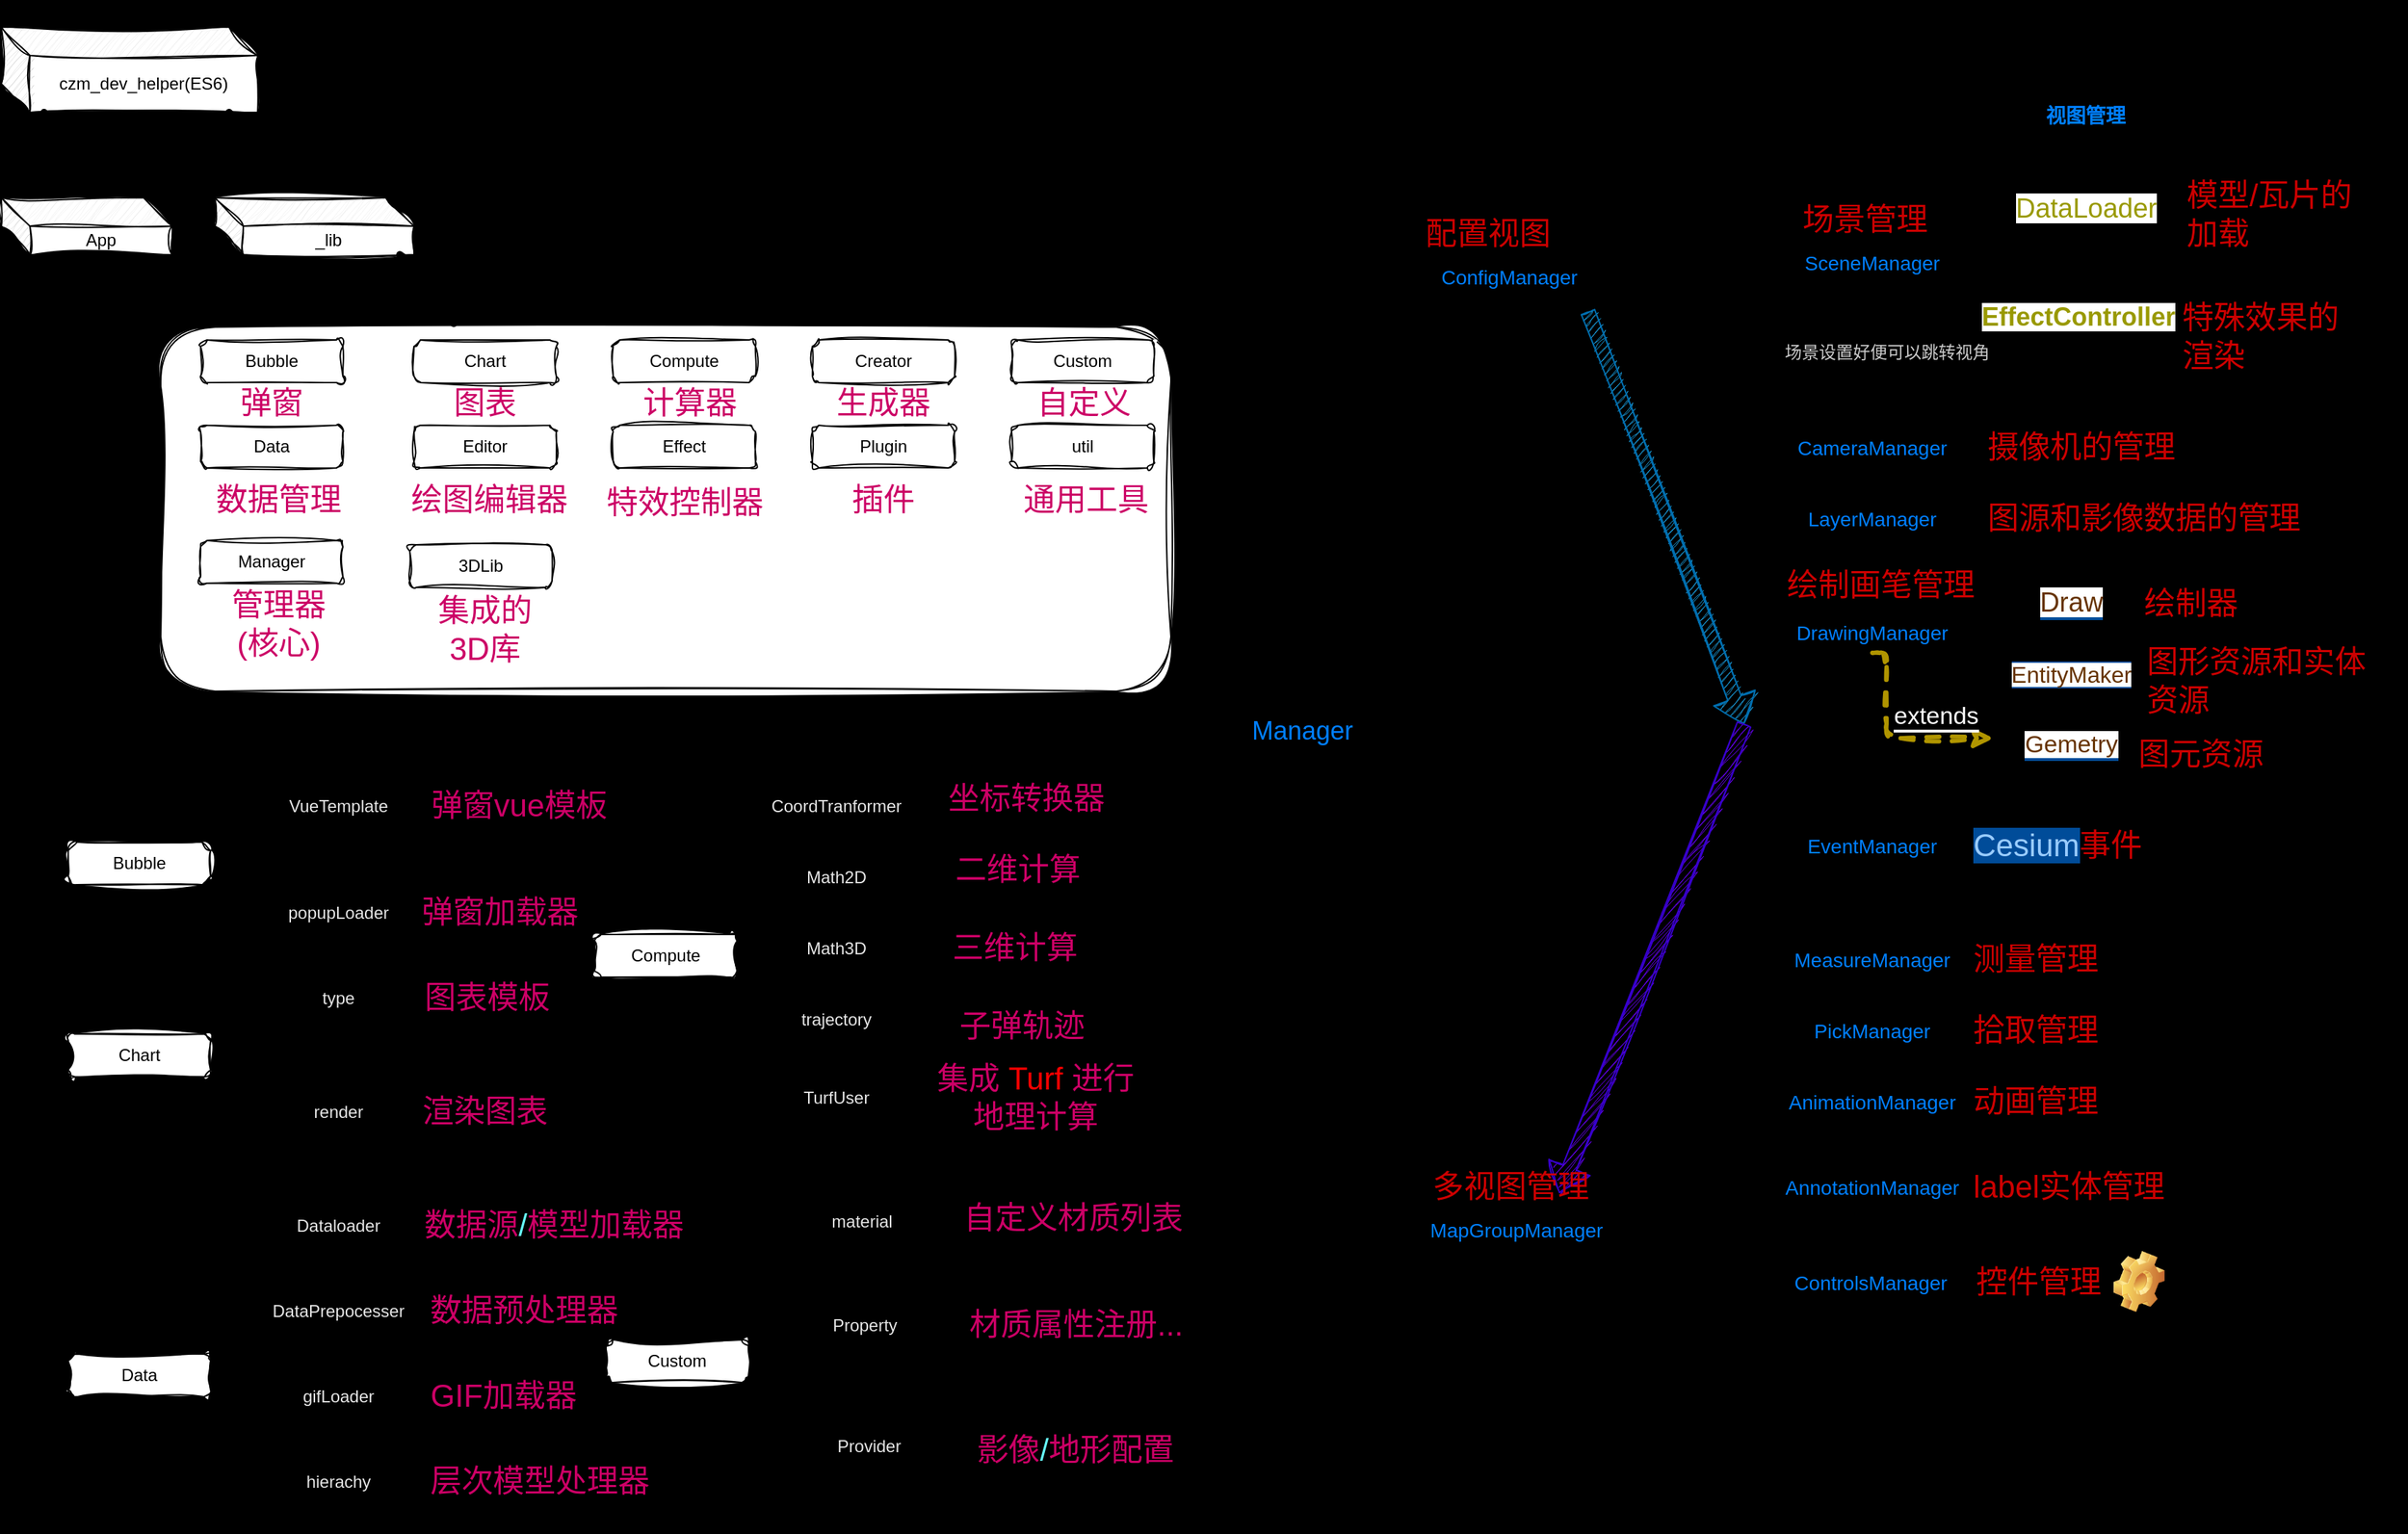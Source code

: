 <mxfile>
    <diagram id="UhEsE-5qs92lNBbUJdIN" name="Page-1">
        <mxGraphModel dx="1792" dy="1496" grid="0" gridSize="10" guides="1" tooltips="1" connect="1" arrows="1" fold="1" page="1" pageScale="1" pageWidth="850" pageHeight="1100" background="#000000" math="0" shadow="0">
            <root>
                <mxCell id="0"/>
                <mxCell id="1" parent="0"/>
                <mxCell id="23" value="" style="rounded=1;whiteSpace=wrap;html=1;sketch=1;curveFitting=1;jiggle=2;" parent="1" vertex="1">
                    <mxGeometry x="122" y="231" width="710" height="256" as="geometry"/>
                </mxCell>
                <mxCell id="2" value="czm_dev_helper(ES6)" style="shape=cube;whiteSpace=wrap;html=1;boundedLbl=1;backgroundOutline=1;darkOpacity=0.05;darkOpacity2=0.1;rounded=1;sketch=1;curveFitting=1;jiggle=2;" parent="1" vertex="1">
                    <mxGeometry x="10" y="20" width="180" height="60" as="geometry"/>
                </mxCell>
                <mxCell id="5" value="" style="endArrow=classic;html=1;strokeWidth=5;rounded=1;sketch=1;curveFitting=1;jiggle=2;" parent="1" edge="1">
                    <mxGeometry width="50" height="50" relative="1" as="geometry">
                        <mxPoint x="40" y="80" as="sourcePoint"/>
                        <mxPoint x="40" y="140" as="targetPoint"/>
                    </mxGeometry>
                </mxCell>
                <mxCell id="6" value="App" style="shape=cube;whiteSpace=wrap;html=1;boundedLbl=1;backgroundOutline=1;darkOpacity=0.05;darkOpacity2=0.1;rounded=1;sketch=1;curveFitting=1;jiggle=2;" parent="1" vertex="1">
                    <mxGeometry x="10" y="140" width="120" height="40" as="geometry"/>
                </mxCell>
                <mxCell id="7" value="" style="endArrow=classic;html=1;strokeWidth=5;rounded=1;sketch=1;curveFitting=1;jiggle=2;" parent="1" edge="1">
                    <mxGeometry width="50" height="50" relative="1" as="geometry">
                        <mxPoint x="170" y="80" as="sourcePoint"/>
                        <mxPoint x="230" y="140" as="targetPoint"/>
                    </mxGeometry>
                </mxCell>
                <mxCell id="8" value="_lib" style="shape=cube;whiteSpace=wrap;html=1;boundedLbl=1;backgroundOutline=1;darkOpacity=0.05;darkOpacity2=0.1;rounded=1;sketch=1;curveFitting=1;jiggle=2;" parent="1" vertex="1">
                    <mxGeometry x="160" y="140" width="140" height="40" as="geometry"/>
                </mxCell>
                <mxCell id="11" value="Bubble" style="rounded=1;whiteSpace=wrap;html=1;sketch=1;curveFitting=1;jiggle=2;" parent="1" vertex="1">
                    <mxGeometry x="150" y="240" width="100" height="30" as="geometry"/>
                </mxCell>
                <mxCell id="12" value="Chart" style="rounded=1;whiteSpace=wrap;html=1;sketch=1;curveFitting=1;jiggle=2;" parent="1" vertex="1">
                    <mxGeometry x="300" y="240" width="100" height="30" as="geometry"/>
                </mxCell>
                <mxCell id="13" value="Compute" style="rounded=1;whiteSpace=wrap;html=1;sketch=1;curveFitting=1;jiggle=2;" parent="1" vertex="1">
                    <mxGeometry x="440" y="240" width="100" height="30" as="geometry"/>
                </mxCell>
                <mxCell id="14" value="Creator" style="rounded=1;whiteSpace=wrap;html=1;sketch=1;curveFitting=1;jiggle=2;" parent="1" vertex="1">
                    <mxGeometry x="580" y="240" width="100" height="30" as="geometry"/>
                </mxCell>
                <mxCell id="15" value="Custom" style="rounded=1;whiteSpace=wrap;html=1;sketch=1;curveFitting=1;jiggle=2;" parent="1" vertex="1">
                    <mxGeometry x="720" y="240" width="100" height="30" as="geometry"/>
                </mxCell>
                <mxCell id="16" value="Data" style="rounded=1;whiteSpace=wrap;html=1;sketch=1;curveFitting=1;jiggle=2;" parent="1" vertex="1">
                    <mxGeometry x="150" y="300" width="100" height="30" as="geometry"/>
                </mxCell>
                <mxCell id="17" value="Editor" style="rounded=1;whiteSpace=wrap;html=1;sketch=1;curveFitting=1;jiggle=2;" parent="1" vertex="1">
                    <mxGeometry x="300" y="300" width="100" height="30" as="geometry"/>
                </mxCell>
                <mxCell id="18" value="Effect" style="rounded=1;whiteSpace=wrap;html=1;sketch=1;curveFitting=1;jiggle=2;" parent="1" vertex="1">
                    <mxGeometry x="440" y="300" width="100" height="30" as="geometry"/>
                </mxCell>
                <mxCell id="19" value="Plugin" style="rounded=1;whiteSpace=wrap;html=1;sketch=1;curveFitting=1;jiggle=2;" parent="1" vertex="1">
                    <mxGeometry x="580" y="300" width="100" height="30" as="geometry"/>
                </mxCell>
                <mxCell id="20" value="util" style="rounded=1;whiteSpace=wrap;html=1;sketch=1;curveFitting=1;jiggle=2;" parent="1" vertex="1">
                    <mxGeometry x="720" y="300" width="100" height="30" as="geometry"/>
                </mxCell>
                <mxCell id="24" value="" style="endArrow=classic;html=1;entryX=0.295;entryY=0.007;entryDx=0;entryDy=0;entryPerimeter=0;strokeWidth=5;rounded=1;sketch=1;curveFitting=1;jiggle=2;" parent="1" target="23" edge="1">
                    <mxGeometry width="50" height="50" relative="1" as="geometry">
                        <mxPoint x="290" y="180" as="sourcePoint"/>
                        <mxPoint x="340" y="230" as="targetPoint"/>
                    </mxGeometry>
                </mxCell>
                <mxCell id="25" value="弹窗" style="text;html=1;align=center;verticalAlign=middle;whiteSpace=wrap;rounded=1;fillColor=none;fontColor=#CC0066;sketch=1;curveFitting=1;jiggle=2;fontSize=22;" parent="1" vertex="1">
                    <mxGeometry x="170" y="270" width="60" height="30" as="geometry"/>
                </mxCell>
                <mxCell id="26" value="&lt;h1&gt;czm_dev_helper文件结构介绍&lt;/h1&gt;" style="text;html=1;strokeColor=none;fillColor=none;spacing=5;spacingTop=-20;whiteSpace=wrap;overflow=hidden;rounded=1;sketch=1;curveFitting=1;jiggle=2;" parent="1" vertex="1">
                    <mxGeometry x="675" y="11" width="340" height="45" as="geometry"/>
                </mxCell>
                <mxCell id="27" value="图表" style="text;html=1;align=center;verticalAlign=middle;whiteSpace=wrap;rounded=1;fillColor=none;fontColor=#CC0066;sketch=1;curveFitting=1;jiggle=2;fontSize=22;" parent="1" vertex="1">
                    <mxGeometry x="320" y="270" width="60" height="30" as="geometry"/>
                </mxCell>
                <mxCell id="28" value="计算器" style="text;html=1;align=center;verticalAlign=middle;whiteSpace=wrap;rounded=1;fillColor=none;fontColor=#CC0066;sketch=1;curveFitting=1;jiggle=2;fontSize=22;" parent="1" vertex="1">
                    <mxGeometry x="448" y="270" width="92" height="30" as="geometry"/>
                </mxCell>
                <mxCell id="29" value="生成器" style="text;html=1;align=center;verticalAlign=middle;whiteSpace=wrap;rounded=1;fillColor=none;fontColor=#CC0066;sketch=1;curveFitting=1;jiggle=2;fontSize=22;" parent="1" vertex="1">
                    <mxGeometry x="585" y="270" width="90" height="30" as="geometry"/>
                </mxCell>
                <mxCell id="32" value="自定义" style="text;html=1;align=center;verticalAlign=middle;whiteSpace=wrap;rounded=1;fillColor=none;fontColor=#CC0066;sketch=1;curveFitting=1;jiggle=2;fontSize=22;" parent="1" vertex="1">
                    <mxGeometry x="725" y="270" width="92" height="30" as="geometry"/>
                </mxCell>
                <mxCell id="33" value="数据管理" style="text;html=1;align=center;verticalAlign=middle;whiteSpace=wrap;rounded=1;fillColor=none;fontColor=#CC0066;sketch=1;curveFitting=1;jiggle=2;fontSize=22;" parent="1" vertex="1">
                    <mxGeometry x="150" y="337.5" width="110" height="30" as="geometry"/>
                </mxCell>
                <mxCell id="34" value="绘图编辑器" style="text;html=1;align=center;verticalAlign=middle;whiteSpace=wrap;rounded=1;fillColor=none;fontColor=#CC0066;sketch=1;curveFitting=1;jiggle=2;fontSize=22;" parent="1" vertex="1">
                    <mxGeometry x="292" y="337.5" width="122" height="30" as="geometry"/>
                </mxCell>
                <mxCell id="35" value="特效控制器" style="text;html=1;align=center;verticalAlign=middle;whiteSpace=wrap;rounded=1;fillColor=none;fontColor=#CC0066;sketch=1;curveFitting=1;jiggle=2;fontSize=22;" parent="1" vertex="1">
                    <mxGeometry x="427.5" y="340" width="125" height="30" as="geometry"/>
                </mxCell>
                <mxCell id="36" value="插件" style="text;html=1;align=center;verticalAlign=middle;whiteSpace=wrap;rounded=1;fillColor=none;fontColor=#CC0066;sketch=1;curveFitting=1;jiggle=2;fontSize=22;" parent="1" vertex="1">
                    <mxGeometry x="595" y="337.5" width="70" height="30" as="geometry"/>
                </mxCell>
                <mxCell id="37" value="通用工具" style="text;html=1;align=center;verticalAlign=middle;whiteSpace=wrap;rounded=1;fillColor=none;fontColor=#CC0066;sketch=1;curveFitting=1;jiggle=2;fontSize=22;" parent="1" vertex="1">
                    <mxGeometry x="720" y="337.5" width="105" height="30" as="geometry"/>
                </mxCell>
                <mxCell id="38" value="管理器(核心)" style="text;html=1;align=center;verticalAlign=middle;whiteSpace=wrap;rounded=1;fillColor=none;fontColor=#CC0066;sketch=1;curveFitting=1;jiggle=2;fontSize=22;" parent="1" vertex="1">
                    <mxGeometry x="170" y="425" width="70" height="30" as="geometry"/>
                </mxCell>
                <mxCell id="39" value="3DLib" style="rounded=1;whiteSpace=wrap;html=1;sketch=1;curveFitting=1;jiggle=2;" parent="1" vertex="1">
                    <mxGeometry x="297" y="384" width="100" height="30" as="geometry"/>
                </mxCell>
                <mxCell id="40" value="集成的3D库" style="text;html=1;align=center;verticalAlign=middle;whiteSpace=wrap;rounded=1;fillColor=none;fontColor=#CC0066;sketch=1;curveFitting=1;jiggle=2;fontSize=22;" parent="1" vertex="1">
                    <mxGeometry x="315" y="429" width="70" height="30" as="geometry"/>
                </mxCell>
                <mxCell id="41" value="Bubble" style="rounded=1;whiteSpace=wrap;html=1;arcSize=20;sketch=1;curveFitting=1;jiggle=2;" parent="1" vertex="1">
                    <mxGeometry x="57" y="593" width="100" height="30" as="geometry"/>
                </mxCell>
                <mxCell id="46" value="" style="shape=curlyBracket;whiteSpace=wrap;html=1;rounded=1;labelPosition=left;verticalLabelPosition=middle;align=right;verticalAlign=middle;fontColor=#E6E6E6;fillColor=none;sketch=1;curveFitting=1;jiggle=2;" parent="1" vertex="1">
                    <mxGeometry x="167" y="548" width="20" height="120" as="geometry"/>
                </mxCell>
                <mxCell id="47" value="&lt;font color=&quot;#e6e6e6&quot;&gt;VueTemplate&lt;/font&gt;" style="ellipse;whiteSpace=wrap;html=1;fontColor=#CC0066;fillColor=none;rounded=1;sketch=1;curveFitting=1;jiggle=2;" parent="1" vertex="1">
                    <mxGeometry x="197" y="548" width="100" height="40" as="geometry"/>
                </mxCell>
                <mxCell id="48" value="&lt;font color=&quot;#e6e6e6&quot;&gt;popupLoader&lt;/font&gt;" style="ellipse;whiteSpace=wrap;html=1;fontColor=#CC0066;fillColor=none;rounded=1;sketch=1;curveFitting=1;jiggle=2;" parent="1" vertex="1">
                    <mxGeometry x="197" y="623" width="100" height="40" as="geometry"/>
                </mxCell>
                <mxCell id="50" value="弹窗vue模板" style="text;html=1;align=center;verticalAlign=middle;whiteSpace=wrap;rounded=1;fillColor=none;fontColor=#CC0066;sketch=1;curveFitting=1;jiggle=2;fontSize=22;" parent="1" vertex="1">
                    <mxGeometry x="307" y="553" width="134" height="30" as="geometry"/>
                </mxCell>
                <mxCell id="51" value="弹窗加载器" style="text;html=1;align=center;verticalAlign=middle;whiteSpace=wrap;rounded=1;fillColor=none;fontColor=#CC0066;sketch=1;curveFitting=1;jiggle=2;fontSize=22;" parent="1" vertex="1">
                    <mxGeometry x="297" y="628" width="127" height="30" as="geometry"/>
                </mxCell>
                <mxCell id="52" value="Chart" style="rounded=1;whiteSpace=wrap;html=1;sketch=1;curveFitting=1;jiggle=2;" parent="1" vertex="1">
                    <mxGeometry x="57" y="728" width="100" height="30" as="geometry"/>
                </mxCell>
                <mxCell id="53" value="" style="shape=curlyBracket;whiteSpace=wrap;html=1;rounded=1;labelPosition=left;verticalLabelPosition=middle;align=right;verticalAlign=middle;fontColor=#E6E6E6;fillColor=none;sketch=1;curveFitting=1;jiggle=2;" parent="1" vertex="1">
                    <mxGeometry x="167" y="683" width="20" height="120" as="geometry"/>
                </mxCell>
                <mxCell id="54" value="&lt;font color=&quot;#e6e6e6&quot;&gt;type&lt;/font&gt;" style="ellipse;whiteSpace=wrap;html=1;fontColor=#CC0066;fillColor=none;rounded=1;sketch=1;curveFitting=1;jiggle=2;" parent="1" vertex="1">
                    <mxGeometry x="197" y="683" width="100" height="40" as="geometry"/>
                </mxCell>
                <mxCell id="55" value="&lt;font color=&quot;#e6e6e6&quot;&gt;render&lt;/font&gt;" style="ellipse;whiteSpace=wrap;html=1;fontColor=#CC0066;fillColor=none;rounded=1;sketch=1;curveFitting=1;jiggle=2;" parent="1" vertex="1">
                    <mxGeometry x="197" y="763" width="100" height="40" as="geometry"/>
                </mxCell>
                <mxCell id="217" value="" style="edgeStyle=none;sketch=1;hachureGap=4;jiggle=2;curveFitting=1;html=1;fontFamily=Architects Daughter;fontSource=https%3A%2F%2Ffonts.googleapis.com%2Fcss%3Ffamily%3DArchitects%2BDaughter;fontSize=16;" edge="1" parent="1" source="56" target="57">
                    <mxGeometry relative="1" as="geometry"/>
                </mxCell>
                <mxCell id="56" value="图表模板" style="text;html=1;align=center;verticalAlign=middle;whiteSpace=wrap;rounded=1;fillColor=none;fontColor=#CC0066;sketch=1;curveFitting=1;jiggle=2;fontSize=22;" parent="1" vertex="1">
                    <mxGeometry x="297" y="688" width="109" height="30" as="geometry"/>
                </mxCell>
                <mxCell id="57" value="渲染图表" style="text;html=1;align=center;verticalAlign=middle;whiteSpace=wrap;rounded=1;fillColor=none;fontColor=#CC0066;sketch=1;curveFitting=1;jiggle=2;fontSize=22;" parent="1" vertex="1">
                    <mxGeometry x="297" y="768" width="106" height="30" as="geometry"/>
                </mxCell>
                <mxCell id="61" value="Compute" style="rounded=1;whiteSpace=wrap;html=1;sketch=1;curveFitting=1;jiggle=2;" parent="1" vertex="1">
                    <mxGeometry x="427" y="658" width="100" height="30" as="geometry"/>
                </mxCell>
                <mxCell id="62" value="" style="shape=curlyBracket;whiteSpace=wrap;html=1;rounded=1;labelPosition=left;verticalLabelPosition=middle;align=right;verticalAlign=middle;fontColor=#E6E6E6;fillColor=none;sketch=1;curveFitting=1;jiggle=2;" parent="1" vertex="1">
                    <mxGeometry x="527" y="553" width="20" height="240" as="geometry"/>
                </mxCell>
                <mxCell id="63" value="&lt;font color=&quot;#e6e6e6&quot;&gt;CoordTranformer&lt;/font&gt;" style="ellipse;whiteSpace=wrap;html=1;fontColor=#CC0066;fillColor=none;rounded=1;sketch=1;curveFitting=1;jiggle=2;" parent="1" vertex="1">
                    <mxGeometry x="547" y="548" width="100" height="40" as="geometry"/>
                </mxCell>
                <mxCell id="64" value="坐标转换器" style="text;html=1;align=center;verticalAlign=middle;whiteSpace=wrap;rounded=1;fillColor=none;fontColor=#CC0066;sketch=1;curveFitting=1;jiggle=2;fontSize=22;" parent="1" vertex="1">
                    <mxGeometry x="667" y="548" width="127" height="30" as="geometry"/>
                </mxCell>
                <mxCell id="65" value="&lt;font color=&quot;#e6e6e6&quot;&gt;Math2D&lt;/font&gt;" style="ellipse;whiteSpace=wrap;html=1;fontColor=#CC0066;fillColor=none;rounded=1;sketch=1;curveFitting=1;jiggle=2;" parent="1" vertex="1">
                    <mxGeometry x="547" y="598" width="100" height="40" as="geometry"/>
                </mxCell>
                <mxCell id="66" value="二维计算" style="text;html=1;align=center;verticalAlign=middle;whiteSpace=wrap;rounded=1;fillColor=none;fontColor=#CC0066;sketch=1;curveFitting=1;jiggle=2;fontSize=22;" parent="1" vertex="1">
                    <mxGeometry x="667" y="598" width="115" height="30" as="geometry"/>
                </mxCell>
                <mxCell id="67" value="&lt;font color=&quot;#e6e6e6&quot;&gt;Math3D&lt;/font&gt;" style="ellipse;whiteSpace=wrap;html=1;fontColor=#CC0066;fillColor=none;rounded=1;sketch=1;curveFitting=1;jiggle=2;" parent="1" vertex="1">
                    <mxGeometry x="547" y="648" width="100" height="40" as="geometry"/>
                </mxCell>
                <mxCell id="68" value="三维计算" style="text;html=1;align=center;verticalAlign=middle;whiteSpace=wrap;rounded=1;fillColor=none;fontColor=#CC0066;sketch=1;curveFitting=1;jiggle=2;fontSize=22;" parent="1" vertex="1">
                    <mxGeometry x="667" y="653" width="111" height="30" as="geometry"/>
                </mxCell>
                <mxCell id="69" value="&lt;font color=&quot;#e6e6e6&quot;&gt;trajectory&lt;/font&gt;" style="ellipse;whiteSpace=wrap;html=1;fontColor=#CC0066;fillColor=none;rounded=1;sketch=1;curveFitting=1;jiggle=2;" parent="1" vertex="1">
                    <mxGeometry x="547" y="698" width="100" height="40" as="geometry"/>
                </mxCell>
                <mxCell id="70" value="子弹轨迹" style="text;html=1;align=center;verticalAlign=middle;whiteSpace=wrap;rounded=1;fillColor=none;fontColor=#CC0066;sketch=1;curveFitting=1;jiggle=2;fontSize=22;" parent="1" vertex="1">
                    <mxGeometry x="667" y="708" width="121" height="30" as="geometry"/>
                </mxCell>
                <mxCell id="72" value="&lt;font color=&quot;#e6e6e6&quot;&gt;TurfUser&lt;/font&gt;" style="ellipse;whiteSpace=wrap;html=1;fontColor=#CC0066;fillColor=none;rounded=1;sketch=1;curveFitting=1;jiggle=2;" parent="1" vertex="1">
                    <mxGeometry x="547" y="753" width="100" height="40" as="geometry"/>
                </mxCell>
                <mxCell id="73" value="集成&amp;nbsp;&lt;font color=&quot;#ff0000&quot; style=&quot;font-size: 22px;&quot;&gt;Turf&amp;nbsp;&lt;/font&gt;进行地理计算" style="text;html=1;align=center;verticalAlign=middle;whiteSpace=wrap;rounded=1;fillColor=none;fontColor=#CC0066;sketch=1;curveFitting=1;jiggle=2;fontSize=22;" parent="1" vertex="1">
                    <mxGeometry x="657" y="758" width="160" height="30" as="geometry"/>
                </mxCell>
                <mxCell id="76" value="" style="shape=curlyBracket;whiteSpace=wrap;html=1;rounded=1;labelPosition=left;verticalLabelPosition=middle;align=right;verticalAlign=middle;fontColor=#E6E6E6;fillColor=none;sketch=1;curveFitting=1;jiggle=2;" parent="1" vertex="1">
                    <mxGeometry x="970" y="65" width="20" height="875" as="geometry"/>
                </mxCell>
                <mxCell id="77" value="&lt;font style=&quot;font-size: 18px;&quot; color=&quot;#007fff&quot;&gt;Manager&lt;/font&gt;" style="shape=cube;whiteSpace=wrap;html=1;boundedLbl=1;backgroundOutline=1;darkOpacity=0.05;darkOpacity2=0.1;fontColor=#FF0000;fillColor=none;rounded=1;sketch=1;curveFitting=1;jiggle=2;" parent="1" vertex="1">
                    <mxGeometry x="857.5" y="480" width="112.5" height="50" as="geometry"/>
                </mxCell>
                <mxCell id="91" value="&lt;font style=&quot;font-size: 14px;&quot;&gt;ConfigManager&lt;/font&gt;" style="shape=ext;double=1;rounded=1;whiteSpace=wrap;html=1;fontSize=18;fontColor=#007FFF;fillColor=none;sketch=1;curveFitting=1;jiggle=2;" parent="1" vertex="1">
                    <mxGeometry x="1005" y="180" width="130" height="30" as="geometry"/>
                </mxCell>
                <mxCell id="98" value="&lt;font style=&quot;font-size: 14px;&quot;&gt;MapGroupManager&lt;/font&gt;" style="shape=ext;double=1;rounded=1;whiteSpace=wrap;html=1;fontSize=18;fontColor=#007FFF;fillColor=none;sketch=1;curveFitting=1;jiggle=2;" parent="1" vertex="1">
                    <mxGeometry x="1010" y="850" width="130" height="30" as="geometry"/>
                </mxCell>
                <mxCell id="103" value="Manager" style="rounded=1;whiteSpace=wrap;html=1;sketch=1;curveFitting=1;jiggle=2;" parent="1" vertex="1">
                    <mxGeometry x="150" y="381" width="100" height="30" as="geometry"/>
                </mxCell>
                <mxCell id="111" value="视图管理" style="swimlane;fontSize=14;fontColor=#007FFF;fillColor=none;startSize=23;rounded=1;sketch=1;curveFitting=1;jiggle=2;" parent="1" vertex="1">
                    <mxGeometry x="1250" y="70" width="450" height="870" as="geometry">
                        <mxRectangle x="425" y="790" width="100" height="30" as="alternateBounds"/>
                    </mxGeometry>
                </mxCell>
                <mxCell id="88" value="&lt;font style=&quot;font-size: 14px;&quot;&gt;AnimationManager&lt;/font&gt;" style="shape=ext;double=1;rounded=1;whiteSpace=wrap;html=1;fontSize=18;fontColor=#007FFF;fillColor=none;sketch=1;curveFitting=1;jiggle=2;" parent="111" vertex="1">
                    <mxGeometry x="10" y="690" width="130" height="30" as="geometry"/>
                </mxCell>
                <mxCell id="89" value="&lt;font style=&quot;font-size: 14px;&quot;&gt;AnnotationManager&lt;/font&gt;" style="shape=ext;double=1;rounded=1;whiteSpace=wrap;html=1;fontSize=18;fontColor=#007FFF;fillColor=none;sketch=1;curveFitting=1;jiggle=2;" parent="111" vertex="1">
                    <mxGeometry x="10" y="750" width="130" height="30" as="geometry"/>
                </mxCell>
                <mxCell id="90" value="&lt;font style=&quot;font-size: 14px;&quot;&gt;CameraManager&lt;/font&gt;" style="shape=ext;double=1;rounded=1;whiteSpace=wrap;html=1;fontSize=18;fontColor=#007FFF;fillColor=none;sketch=1;curveFitting=1;jiggle=2;" parent="111" vertex="1">
                    <mxGeometry x="10" y="230" width="130" height="30" as="geometry"/>
                </mxCell>
                <mxCell id="92" value="&lt;font style=&quot;font-size: 14px;&quot;&gt;ControlsManager&lt;/font&gt;" style="shape=ext;double=1;rounded=1;whiteSpace=wrap;html=1;fontSize=18;fontColor=#007FFF;fillColor=none;sketch=1;curveFitting=1;jiggle=2;" parent="111" vertex="1">
                    <mxGeometry x="8.75" y="817" width="130" height="30" as="geometry"/>
                </mxCell>
                <mxCell id="93" value="&lt;font style=&quot;font-size: 14px;&quot;&gt;DrawingManager&lt;/font&gt;" style="shape=ext;double=1;rounded=1;whiteSpace=wrap;html=1;fontSize=18;fontColor=#007FFF;fillColor=none;sketch=1;curveFitting=1;jiggle=2;" parent="111" vertex="1">
                    <mxGeometry x="10" y="360" width="130" height="30" as="geometry"/>
                </mxCell>
                <mxCell id="94" value="&lt;font style=&quot;font-size: 14px;&quot;&gt;EventManager&lt;/font&gt;" style="shape=ext;double=1;rounded=1;whiteSpace=wrap;html=1;fontSize=18;fontColor=#007FFF;fillColor=none;sketch=1;curveFitting=1;jiggle=2;" parent="111" vertex="1">
                    <mxGeometry x="10" y="510" width="130" height="30" as="geometry"/>
                </mxCell>
                <mxCell id="95" value="&lt;font style=&quot;font-size: 14px;&quot;&gt;LayerManager&lt;/font&gt;" style="shape=ext;double=1;rounded=1;whiteSpace=wrap;html=1;fontSize=18;fontColor=#007FFF;fillColor=none;sketch=1;curveFitting=1;jiggle=2;" parent="111" vertex="1">
                    <mxGeometry x="10" y="280" width="130" height="30" as="geometry"/>
                </mxCell>
                <mxCell id="96" value="&lt;font style=&quot;font-size: 14px;&quot;&gt;MeasureManager&lt;/font&gt;" style="shape=ext;double=1;rounded=1;whiteSpace=wrap;html=1;fontSize=18;fontColor=#007FFF;fillColor=none;sketch=1;curveFitting=1;jiggle=2;" parent="111" vertex="1">
                    <mxGeometry x="10" y="590" width="130" height="30" as="geometry"/>
                </mxCell>
                <mxCell id="132" style="edgeStyle=none;html=1;exitX=0.5;exitY=1;exitDx=0;exitDy=0;entryX=0.5;entryY=0;entryDx=0;entryDy=0;fontSize=14;fontColor=#999900;dashed=1;startArrow=none;strokeWidth=4;rounded=1;sketch=1;curveFitting=1;jiggle=2;" parent="111" source="134" target="90" edge="1">
                    <mxGeometry relative="1" as="geometry"/>
                </mxCell>
                <mxCell id="97" value="&lt;font style=&quot;font-size: 14px;&quot;&gt;SceneManager&lt;/font&gt;" style="shape=ext;double=1;rounded=1;whiteSpace=wrap;html=1;fontSize=18;fontColor=#007FFF;fillColor=none;sketch=1;curveFitting=1;jiggle=2;" parent="111" vertex="1">
                    <mxGeometry x="10" y="100" width="130" height="30" as="geometry"/>
                </mxCell>
                <mxCell id="122" value="&lt;font style=&quot;background-color: rgb(255, 255, 255); font-size: 19px;&quot; color=&quot;#999900&quot;&gt;DataLoader&lt;/font&gt;" style="shape=cylinder3;whiteSpace=wrap;html=1;boundedLbl=1;backgroundOutline=1;size=15;fontSize=14;fontColor=#CC0000;fillColor=none;rounded=1;sketch=1;curveFitting=1;jiggle=2;" parent="111" vertex="1">
                    <mxGeometry x="169.5" y="33.5" width="111" height="63.5" as="geometry"/>
                </mxCell>
                <mxCell id="123" value="" style="shape=crossbar;whiteSpace=wrap;html=1;rounded=1;direction=south;fontSize=14;fontColor=#999900;fillColor=none;sketch=1;curveFitting=1;jiggle=2;" parent="111" vertex="1">
                    <mxGeometry x="150" y="37.5" width="20" height="155" as="geometry"/>
                </mxCell>
                <mxCell id="124" value="&lt;font color=&quot;#cc0000&quot; style=&quot;font-size: 22px;&quot;&gt;&lt;span style=&quot;font-size: 22px;&quot;&gt;场景管理&lt;/span&gt;&lt;/font&gt;" style="text;strokeColor=none;fillColor=none;align=left;verticalAlign=middle;spacingLeft=4;spacingRight=4;overflow=hidden;points=[[0,0.5],[1,0.5]];portConstraint=eastwest;rotatable=0;whiteSpace=wrap;html=1;fontSize=22;fontColor=#6600CC;rounded=1;sketch=1;curveFitting=1;jiggle=2;" parent="111" vertex="1">
                    <mxGeometry x="20" y="70" width="110" height="30" as="geometry"/>
                </mxCell>
                <mxCell id="125" value="&lt;font color=&quot;#cc0000&quot; style=&quot;font-size: 22px;&quot;&gt;&lt;span style=&quot;font-size: 22px;&quot;&gt;模型/瓦片的加载&lt;/span&gt;&lt;/font&gt;" style="text;strokeColor=none;fillColor=none;align=left;verticalAlign=middle;spacingLeft=4;spacingRight=4;overflow=hidden;points=[[0,0.5],[1,0.5]];portConstraint=eastwest;rotatable=0;whiteSpace=wrap;html=1;fontSize=22;fontColor=#6600CC;rounded=1;sketch=1;curveFitting=1;jiggle=2;" parent="111" vertex="1">
                    <mxGeometry x="290" y="40" width="141" height="84" as="geometry"/>
                </mxCell>
                <mxCell id="126" value="&lt;font size=&quot;1&quot; style=&quot;&quot;&gt;&lt;b style=&quot;font-size: 18px; background-color: rgb(255, 255, 255);&quot;&gt;EffectController&lt;/b&gt;&lt;/font&gt;" style="shape=switch;whiteSpace=wrap;html=1;fontSize=14;fontColor=#999900;fillColor=none;rounded=1;sketch=1;curveFitting=1;jiggle=2;" parent="111" vertex="1">
                    <mxGeometry x="180" y="108" width="80" height="91" as="geometry"/>
                </mxCell>
                <mxCell id="128" value="&lt;font color=&quot;#cc0000&quot; style=&quot;font-size: 22px;&quot;&gt;&lt;span style=&quot;font-size: 22px;&quot;&gt;特殊效果的渲染&lt;/span&gt;&lt;/font&gt;" style="text;strokeColor=none;fillColor=none;align=left;verticalAlign=middle;spacingLeft=4;spacingRight=4;overflow=hidden;points=[[0,0.5],[1,0.5]];portConstraint=eastwest;rotatable=0;whiteSpace=wrap;html=1;fontSize=22;fontColor=#6600CC;rounded=1;sketch=1;curveFitting=1;jiggle=2;" parent="111" vertex="1">
                    <mxGeometry x="287" y="126" width="139" height="84" as="geometry"/>
                </mxCell>
                <mxCell id="129" value="&lt;font color=&quot;#cc0000&quot; style=&quot;font-size: 22px;&quot;&gt;&lt;span style=&quot;font-size: 22px;&quot;&gt;图源和影像数据的管理&lt;/span&gt;&lt;/font&gt;" style="text;strokeColor=none;fillColor=none;align=left;verticalAlign=middle;spacingLeft=4;spacingRight=4;overflow=hidden;points=[[0,0.5],[1,0.5]];portConstraint=eastwest;rotatable=0;whiteSpace=wrap;html=1;fontSize=22;fontColor=#6600CC;rounded=1;sketch=1;curveFitting=1;jiggle=2;" parent="111" vertex="1">
                    <mxGeometry x="150" y="280" width="264" height="30" as="geometry"/>
                </mxCell>
                <mxCell id="133" value="&lt;font color=&quot;#cc0000&quot; style=&quot;font-size: 22px;&quot;&gt;&lt;span style=&quot;font-size: 22px;&quot;&gt;摄像机的管理&lt;/span&gt;&lt;/font&gt;" style="text;strokeColor=none;fillColor=none;align=left;verticalAlign=middle;spacingLeft=4;spacingRight=4;overflow=hidden;points=[[0,0.5],[1,0.5]];portConstraint=eastwest;rotatable=0;whiteSpace=wrap;html=1;fontSize=22;fontColor=#6600CC;rounded=1;sketch=1;curveFitting=1;jiggle=2;" parent="111" vertex="1">
                    <mxGeometry x="150" y="230" width="187" height="30" as="geometry"/>
                </mxCell>
                <mxCell id="134" value="&lt;font color=&quot;#cccccc&quot; style=&quot;font-size: 12px;&quot;&gt;场景设置好便可以跳转视角&lt;/font&gt;" style="text;html=1;strokeColor=none;fillColor=none;align=center;verticalAlign=middle;whiteSpace=wrap;rounded=1;fontSize=14;fontColor=#999900;sketch=1;curveFitting=1;jiggle=2;" parent="111" vertex="1">
                    <mxGeometry x="8.75" y="162.5" width="152.5" height="30" as="geometry"/>
                </mxCell>
                <mxCell id="135" value="" style="edgeStyle=none;html=1;exitX=0.5;exitY=1;exitDx=0;exitDy=0;entryX=0.5;entryY=0;entryDx=0;entryDy=0;fontSize=14;fontColor=#999900;dashed=1;endArrow=none;strokeWidth=4;rounded=1;sketch=1;curveFitting=1;jiggle=2;" parent="111" source="97" target="134" edge="1">
                    <mxGeometry relative="1" as="geometry">
                        <mxPoint x="505.0" y="890" as="sourcePoint"/>
                        <mxPoint x="505.0" y="990" as="targetPoint"/>
                    </mxGeometry>
                </mxCell>
                <mxCell id="136" value="&lt;font color=&quot;#cc0000&quot; style=&quot;font-size: 22px;&quot;&gt;&lt;span style=&quot;font-size: 22px;&quot;&gt;绘制画笔管理&lt;/span&gt;&lt;/font&gt;" style="text;strokeColor=none;fillColor=none;align=left;verticalAlign=middle;spacingLeft=4;spacingRight=4;overflow=hidden;points=[[0,0.5],[1,0.5]];portConstraint=eastwest;rotatable=0;whiteSpace=wrap;html=1;fontSize=22;fontColor=#6600CC;rounded=1;sketch=1;curveFitting=1;jiggle=2;" parent="111" vertex="1">
                    <mxGeometry x="8.75" y="327" width="150" height="30" as="geometry"/>
                </mxCell>
                <mxCell id="137" value="&lt;span style=&quot;font-size: 22px;&quot;&gt;&lt;font color=&quot;#99ccff&quot; style=&quot;background-color: rgb(0, 76, 153); font-size: 22px;&quot;&gt;Cesium&lt;/font&gt;&lt;font color=&quot;#cc0000&quot; style=&quot;font-size: 22px;&quot;&gt;事件管理&lt;/font&gt;&lt;/span&gt;" style="text;strokeColor=none;fillColor=none;align=left;verticalAlign=middle;spacingLeft=4;spacingRight=4;overflow=hidden;points=[[0,0.5],[1,0.5]];portConstraint=eastwest;rotatable=0;whiteSpace=wrap;html=1;fontSize=22;fontColor=#6600CC;rounded=1;sketch=1;curveFitting=1;jiggle=2;" parent="111" vertex="1">
                    <mxGeometry x="140" y="510" width="150" height="30" as="geometry"/>
                </mxCell>
                <mxCell id="139" value="" style="shape=crossbar;whiteSpace=wrap;html=1;rounded=1;direction=south;fontSize=14;fontColor=#999900;fillColor=none;sketch=1;curveFitting=1;jiggle=2;" parent="111" vertex="1">
                    <mxGeometry x="150" y="330" width="20" height="160" as="geometry"/>
                </mxCell>
                <mxCell id="140" value="&lt;font style=&quot;background-color: rgb(255, 255, 255); font-size: 19px;&quot; color=&quot;#663300&quot;&gt;Draw&lt;/font&gt;" style="shape=hexagon;perimeter=hexagonPerimeter2;whiteSpace=wrap;html=1;fixedSize=1;labelBackgroundColor=#004C99;fontSize=12;fontColor=#99CCFF;fillColor=none;rounded=1;sketch=1;curveFitting=1;jiggle=2;" parent="111" vertex="1">
                    <mxGeometry x="170" y="330" width="90" height="50" as="geometry"/>
                </mxCell>
                <mxCell id="142" value="&lt;font size=&quot;1&quot; color=&quot;#663300&quot;&gt;&lt;span style=&quot;background-color: rgb(255, 255, 255); font-size: 16px;&quot;&gt;EntityMaker&lt;/span&gt;&lt;/font&gt;" style="shape=hexagon;perimeter=hexagonPerimeter2;whiteSpace=wrap;html=1;fixedSize=1;labelBackgroundColor=#004C99;fontSize=12;fontColor=#99CCFF;fillColor=none;rounded=1;sketch=1;curveFitting=1;jiggle=2;" parent="111" vertex="1">
                    <mxGeometry x="170" y="380" width="90" height="50" as="geometry"/>
                </mxCell>
                <mxCell id="143" value="&lt;font size=&quot;1&quot; color=&quot;#663300&quot;&gt;&lt;span style=&quot;background-color: rgb(255, 255, 255); font-size: 17px;&quot;&gt;Gemetry&lt;/span&gt;&lt;/font&gt;" style="shape=hexagon;perimeter=hexagonPerimeter2;whiteSpace=wrap;html=1;fixedSize=1;labelBackgroundColor=#004C99;fontSize=12;fontColor=#99CCFF;fillColor=none;rounded=1;sketch=1;curveFitting=1;jiggle=2;" parent="111" vertex="1">
                    <mxGeometry x="170" y="430" width="90" height="50" as="geometry"/>
                </mxCell>
                <mxCell id="144" value="" style="edgeStyle=segmentEdgeStyle;endArrow=classic;html=1;curved=0;rounded=1;endSize=8;startSize=8;dashed=1;fontSize=17;fontColor=#663300;exitX=0.5;exitY=1;exitDx=0;exitDy=0;entryX=0.75;entryY=0.5;entryDx=0;entryDy=0;entryPerimeter=0;strokeWidth=3;fillColor=#e3c800;strokeColor=#B09500;sketch=1;curveFitting=1;jiggle=2;" parent="111" source="93" target="139" edge="1">
                    <mxGeometry width="50" height="50" relative="1" as="geometry">
                        <mxPoint x="35" y="420" as="sourcePoint"/>
                        <mxPoint x="145" y="450" as="targetPoint"/>
                        <Array as="points">
                            <mxPoint x="85" y="450"/>
                        </Array>
                    </mxGeometry>
                </mxCell>
                <mxCell id="145" value="&lt;font style=&quot;background-color: rgb(0, 0, 0);&quot; color=&quot;#ffffff&quot;&gt;extends&lt;/font&gt;" style="text;html=1;strokeColor=none;fillColor=none;align=center;verticalAlign=middle;whiteSpace=wrap;rounded=1;labelBackgroundColor=#FFFFFF;fontSize=17;fontColor=#663300;sketch=1;curveFitting=1;jiggle=2;" parent="111" vertex="1">
                    <mxGeometry x="90" y="420" width="60" height="30" as="geometry"/>
                </mxCell>
                <mxCell id="149" value="&lt;font color=&quot;#cc0000&quot; style=&quot;font-size: 22px;&quot;&gt;&lt;span style=&quot;font-size: 22px;&quot;&gt;绘制器&lt;/span&gt;&lt;/font&gt;" style="text;strokeColor=none;fillColor=none;align=left;verticalAlign=middle;spacingLeft=4;spacingRight=4;overflow=hidden;points=[[0,0.5],[1,0.5]];portConstraint=eastwest;rotatable=0;whiteSpace=wrap;html=1;fontSize=22;fontColor=#6600CC;rounded=1;sketch=1;curveFitting=1;jiggle=2;" parent="111" vertex="1">
                    <mxGeometry x="260" y="340" width="112" height="30" as="geometry"/>
                </mxCell>
                <mxCell id="150" value="&lt;font color=&quot;#cc0000&quot; style=&quot;font-size: 22px;&quot;&gt;&lt;span style=&quot;font-size: 22px;&quot;&gt;图形资源和实体资源&lt;/span&gt;&lt;/font&gt;" style="text;strokeColor=none;fillColor=none;align=left;verticalAlign=middle;spacingLeft=4;spacingRight=4;overflow=hidden;points=[[0,0.5],[1,0.5]];portConstraint=eastwest;rotatable=0;whiteSpace=wrap;html=1;fontSize=22;fontColor=#6600CC;rounded=1;sketch=1;curveFitting=1;jiggle=2;" parent="111" vertex="1">
                    <mxGeometry x="262" y="380" width="184" height="59" as="geometry"/>
                </mxCell>
                <mxCell id="182" value="&lt;font color=&quot;#cc0000&quot; style=&quot;font-size: 22px;&quot;&gt;&lt;span style=&quot;font-size: 22px;&quot;&gt;图元资源&lt;/span&gt;&lt;/font&gt;" style="text;strokeColor=none;fillColor=none;align=left;verticalAlign=middle;spacingLeft=4;spacingRight=4;overflow=hidden;points=[[0,0.5],[1,0.5]];portConstraint=eastwest;rotatable=0;whiteSpace=wrap;html=1;fontSize=22;fontColor=#6600CC;rounded=1;sketch=1;curveFitting=1;jiggle=2;" parent="111" vertex="1">
                    <mxGeometry x="256" y="446" width="130" height="30" as="geometry"/>
                </mxCell>
                <mxCell id="184" value="&lt;font style=&quot;font-size: 14px;&quot;&gt;PickManager&lt;/font&gt;" style="shape=ext;double=1;rounded=1;whiteSpace=wrap;html=1;fontSize=18;fontColor=#007FFF;fillColor=none;sketch=1;curveFitting=1;jiggle=2;" parent="111" vertex="1">
                    <mxGeometry x="10" y="640" width="130" height="30" as="geometry"/>
                </mxCell>
                <mxCell id="185" value="&lt;font color=&quot;#cc0000&quot; style=&quot;font-size: 22px;&quot;&gt;&lt;span style=&quot;font-size: 22px;&quot;&gt;测量管理&lt;/span&gt;&lt;/font&gt;" style="text;strokeColor=none;fillColor=none;align=left;verticalAlign=middle;spacingLeft=4;spacingRight=4;overflow=hidden;points=[[0,0.5],[1,0.5]];portConstraint=eastwest;rotatable=0;whiteSpace=wrap;html=1;fontSize=22;fontColor=#6600CC;rounded=1;sketch=1;curveFitting=1;jiggle=2;" parent="111" vertex="1">
                    <mxGeometry x="140" y="590" width="150" height="30" as="geometry"/>
                </mxCell>
                <mxCell id="186" value="&lt;font color=&quot;#cc0000&quot; style=&quot;font-size: 22px;&quot;&gt;&lt;span style=&quot;font-size: 22px;&quot;&gt;拾取管理&lt;/span&gt;&lt;/font&gt;" style="text;strokeColor=none;fillColor=none;align=left;verticalAlign=middle;spacingLeft=4;spacingRight=4;overflow=hidden;points=[[0,0.5],[1,0.5]];portConstraint=eastwest;rotatable=0;whiteSpace=wrap;html=1;fontSize=22;fontColor=#6600CC;rounded=1;sketch=1;curveFitting=1;jiggle=2;" parent="111" vertex="1">
                    <mxGeometry x="140" y="640" width="150" height="30" as="geometry"/>
                </mxCell>
                <mxCell id="188" value="&lt;font color=&quot;#cc0000&quot; style=&quot;font-size: 22px;&quot;&gt;&lt;span style=&quot;font-size: 22px;&quot;&gt;动画管理&lt;/span&gt;&lt;/font&gt;" style="text;strokeColor=none;fillColor=none;align=left;verticalAlign=middle;spacingLeft=4;spacingRight=4;overflow=hidden;points=[[0,0.5],[1,0.5]];portConstraint=eastwest;rotatable=0;whiteSpace=wrap;html=1;fontSize=22;fontColor=#6600CC;rounded=1;sketch=1;curveFitting=1;jiggle=2;" parent="111" vertex="1">
                    <mxGeometry x="140" y="690" width="150" height="30" as="geometry"/>
                </mxCell>
                <mxCell id="189" value="&lt;font color=&quot;#cc0000&quot; style=&quot;font-size: 22px;&quot;&gt;&lt;span style=&quot;font-size: 22px;&quot;&gt;控件管理&lt;/span&gt;&lt;/font&gt;" style="text;strokeColor=none;fillColor=none;align=left;verticalAlign=middle;spacingLeft=4;spacingRight=4;overflow=hidden;points=[[0,0.5],[1,0.5]];portConstraint=eastwest;rotatable=0;whiteSpace=wrap;html=1;fontSize=22;fontColor=#6600CC;rounded=1;sketch=1;curveFitting=1;jiggle=2;" parent="111" vertex="1">
                    <mxGeometry x="141.5" y="817" width="150" height="30" as="geometry"/>
                </mxCell>
                <mxCell id="191" value="&lt;font color=&quot;#cc0000&quot; style=&quot;font-size: 22px;&quot;&gt;&lt;span style=&quot;font-size: 22px;&quot;&gt;label实体管理&lt;/span&gt;&lt;/font&gt;" style="text;strokeColor=none;fillColor=none;align=left;verticalAlign=middle;spacingLeft=4;spacingRight=4;overflow=hidden;points=[[0,0.5],[1,0.5]];portConstraint=eastwest;rotatable=0;whiteSpace=wrap;html=1;fontSize=22;fontColor=#6600CC;rounded=1;sketch=1;curveFitting=1;jiggle=2;" parent="111" vertex="1">
                    <mxGeometry x="140" y="750" width="153" height="30" as="geometry"/>
                </mxCell>
                <mxCell id="219" value="" style="shape=image;html=1;verticalLabelPosition=bottom;verticalAlign=top;imageAspect=0;image=img/clipart/Gear_128x128.png;labelBackgroundColor=#FFFFFF;sketch=1;hachureGap=4;jiggle=2;curveFitting=1;fontFamily=Architects Daughter;fontSource=https%3A%2F%2Ffonts.googleapis.com%2Fcss%3Ffamily%3DArchitects%2BDaughter;fontSize=18;" vertex="1" parent="111">
                    <mxGeometry x="244.5" y="810.5" width="36" height="43" as="geometry"/>
                </mxCell>
                <mxCell id="114" value="" style="endArrow=classic;html=1;fontSize=22;fontColor=#6600CC;shape=flexArrow;fillColor=#1ba1e2;strokeColor=#006EAF;rounded=1;sketch=1;curveFitting=1;jiggle=2;" parent="1" edge="1">
                    <mxGeometry relative="1" as="geometry">
                        <mxPoint x="1125" y="220" as="sourcePoint"/>
                        <mxPoint x="1235" y="510" as="targetPoint"/>
                    </mxGeometry>
                </mxCell>
                <mxCell id="116" value="" style="endArrow=classic;html=1;fontSize=22;fontColor=#6600CC;shape=flexArrow;fillColor=#6a00ff;strokeColor=#3700CC;rounded=1;sketch=1;curveFitting=1;jiggle=2;" parent="1" edge="1">
                    <mxGeometry relative="1" as="geometry">
                        <mxPoint x="1235" y="510" as="sourcePoint"/>
                        <mxPoint x="1105" y="840" as="targetPoint"/>
                    </mxGeometry>
                </mxCell>
                <mxCell id="118" value="&lt;font style=&quot;font-size: 22px;&quot; color=&quot;#cc0000&quot;&gt;配置视图&lt;/font&gt;" style="text;strokeColor=none;fillColor=none;align=left;verticalAlign=middle;spacingLeft=4;spacingRight=4;overflow=hidden;points=[[0,0.5],[1,0.5]];portConstraint=eastwest;rotatable=0;whiteSpace=wrap;html=1;fontSize=22;fontColor=#6600CC;rounded=1;sketch=1;curveFitting=1;jiggle=2;" parent="1" vertex="1">
                    <mxGeometry x="1005" y="150" width="110" height="30" as="geometry"/>
                </mxCell>
                <mxCell id="119" value="&lt;font color=&quot;#cc0000&quot; style=&quot;font-size: 22px;&quot;&gt;&lt;span style=&quot;font-size: 22px;&quot;&gt;多视图管理&lt;/span&gt;&lt;/font&gt;" style="text;strokeColor=none;fillColor=none;align=left;verticalAlign=middle;spacingLeft=4;spacingRight=4;overflow=hidden;points=[[0,0.5],[1,0.5]];portConstraint=eastwest;rotatable=0;whiteSpace=wrap;html=1;fontSize=22;fontColor=#6600CC;rounded=1;sketch=1;curveFitting=1;jiggle=2;" parent="1" vertex="1">
                    <mxGeometry x="1010" y="820" width="139" height="30" as="geometry"/>
                </mxCell>
                <mxCell id="194" value="Data" style="rounded=1;whiteSpace=wrap;html=1;sketch=1;curveFitting=1;jiggle=2;" parent="1" vertex="1">
                    <mxGeometry x="57" y="953" width="100" height="30" as="geometry"/>
                </mxCell>
                <mxCell id="195" value="" style="shape=curlyBracket;whiteSpace=wrap;html=1;rounded=1;labelPosition=left;verticalLabelPosition=middle;align=right;verticalAlign=middle;fontColor=#E6E6E6;fillColor=none;sketch=1;curveFitting=1;jiggle=2;" parent="1" vertex="1">
                    <mxGeometry x="167" y="833" width="20" height="240" as="geometry"/>
                </mxCell>
                <mxCell id="198" value="&lt;font color=&quot;#e6e6e6&quot;&gt;Dataloader&lt;/font&gt;" style="ellipse;whiteSpace=wrap;html=1;fontColor=#CC0066;fillColor=none;rounded=1;sketch=1;curveFitting=1;jiggle=2;" parent="1" vertex="1">
                    <mxGeometry x="197" y="843" width="100" height="40" as="geometry"/>
                </mxCell>
                <mxCell id="199" value="&lt;font color=&quot;#e6e6e6&quot;&gt;DataPrepocesser&lt;/font&gt;" style="ellipse;whiteSpace=wrap;html=1;fontColor=#CC0066;fillColor=none;rounded=1;sketch=1;curveFitting=1;jiggle=2;" parent="1" vertex="1">
                    <mxGeometry x="197" y="903" width="100" height="40" as="geometry"/>
                </mxCell>
                <mxCell id="200" value="&lt;font color=&quot;#e6e6e6&quot;&gt;gifLoader&lt;/font&gt;" style="ellipse;whiteSpace=wrap;html=1;fontColor=#CC0066;fillColor=none;rounded=1;sketch=1;curveFitting=1;jiggle=2;" parent="1" vertex="1">
                    <mxGeometry x="197" y="963" width="100" height="40" as="geometry"/>
                </mxCell>
                <mxCell id="201" value="&lt;font color=&quot;#e6e6e6&quot;&gt;hierachy&lt;/font&gt;" style="ellipse;whiteSpace=wrap;html=1;fontColor=#CC0066;fillColor=none;rounded=1;sketch=1;curveFitting=1;jiggle=2;" parent="1" vertex="1">
                    <mxGeometry x="197" y="1023" width="100" height="40" as="geometry"/>
                </mxCell>
                <mxCell id="202" value="数据源&lt;font color=&quot;#66ffff&quot; style=&quot;font-size: 22px;&quot;&gt;/&lt;/font&gt;模型加载器" style="text;html=1;align=center;verticalAlign=middle;whiteSpace=wrap;rounded=1;fillColor=none;fontColor=#CC0066;sketch=1;curveFitting=1;jiggle=2;fontSize=22;" parent="1" vertex="1">
                    <mxGeometry x="297" y="848" width="203" height="30" as="geometry"/>
                </mxCell>
                <mxCell id="203" value="数据预处理器" style="text;html=1;align=center;verticalAlign=middle;whiteSpace=wrap;rounded=1;fillColor=none;fontColor=#CC0066;sketch=1;curveFitting=1;jiggle=2;fontSize=22;" parent="1" vertex="1">
                    <mxGeometry x="297" y="908" width="161" height="30" as="geometry"/>
                </mxCell>
                <mxCell id="204" value="GIF加载器" style="text;html=1;align=center;verticalAlign=middle;whiteSpace=wrap;rounded=1;fillColor=none;fontColor=#CC0066;sketch=1;curveFitting=1;jiggle=2;fontSize=22;" parent="1" vertex="1">
                    <mxGeometry x="307" y="968" width="112" height="30" as="geometry"/>
                </mxCell>
                <mxCell id="205" value="层次模型处理器" style="text;html=1;align=center;verticalAlign=middle;whiteSpace=wrap;rounded=1;fillColor=none;fontColor=#CC0066;sketch=1;curveFitting=1;jiggle=2;fontSize=22;" parent="1" vertex="1">
                    <mxGeometry x="307" y="1028" width="163" height="30" as="geometry"/>
                </mxCell>
                <mxCell id="207" value="Custom" style="rounded=1;whiteSpace=wrap;html=1;sketch=1;curveFitting=1;jiggle=2;" parent="1" vertex="1">
                    <mxGeometry x="435" y="943" width="100" height="30" as="geometry"/>
                </mxCell>
                <mxCell id="208" value="" style="shape=curlyBracket;whiteSpace=wrap;html=1;rounded=1;labelPosition=left;verticalLabelPosition=middle;align=right;verticalAlign=middle;fontColor=#E6E6E6;fillColor=none;sketch=1;curveFitting=1;jiggle=2;" parent="1" vertex="1">
                    <mxGeometry x="547" y="838" width="20" height="240" as="geometry"/>
                </mxCell>
                <mxCell id="209" value="&lt;font color=&quot;#e6e6e6&quot;&gt;material&lt;/font&gt;" style="ellipse;whiteSpace=wrap;html=1;fontColor=#CC0066;fillColor=none;rounded=1;sketch=1;curveFitting=1;jiggle=2;" parent="1" vertex="1">
                    <mxGeometry x="565" y="840" width="100" height="40" as="geometry"/>
                </mxCell>
                <mxCell id="210" value="&lt;font color=&quot;#e6e6e6&quot;&gt;Property&lt;/font&gt;" style="ellipse;whiteSpace=wrap;html=1;fontColor=#CC0066;fillColor=none;rounded=1;sketch=1;curveFitting=1;jiggle=2;" parent="1" vertex="1">
                    <mxGeometry x="567" y="913" width="100" height="40" as="geometry"/>
                </mxCell>
                <mxCell id="211" value="&lt;font color=&quot;#e6e6e6&quot;&gt;Provider&lt;/font&gt;" style="ellipse;whiteSpace=wrap;html=1;fontColor=#CC0066;fillColor=none;rounded=1;sketch=1;curveFitting=1;jiggle=2;" parent="1" vertex="1">
                    <mxGeometry x="570" y="998" width="100" height="40" as="geometry"/>
                </mxCell>
                <mxCell id="214" value="自定义材质列表" style="text;html=1;align=center;verticalAlign=middle;whiteSpace=wrap;rounded=1;fillColor=none;fontColor=#CC0066;sketch=1;curveFitting=1;jiggle=2;fontSize=22;" parent="1" vertex="1">
                    <mxGeometry x="680" y="843" width="167" height="30" as="geometry"/>
                </mxCell>
                <mxCell id="215" value="材质属性注册..." style="text;html=1;align=center;verticalAlign=middle;whiteSpace=wrap;rounded=1;fillColor=none;fontColor=#CC0066;sketch=1;curveFitting=1;jiggle=2;fontSize=22;" parent="1" vertex="1">
                    <mxGeometry x="677.5" y="918" width="175" height="30" as="geometry"/>
                </mxCell>
                <mxCell id="216" value="影像&lt;font color=&quot;#66ffff&quot;&gt;/&lt;/font&gt;地形配置" style="text;html=1;align=center;verticalAlign=middle;whiteSpace=wrap;rounded=1;fillColor=none;fontColor=#CC0066;sketch=1;curveFitting=1;jiggle=2;fontSize=22;" parent="1" vertex="1">
                    <mxGeometry x="680" y="1006" width="170" height="30" as="geometry"/>
                </mxCell>
            </root>
        </mxGraphModel>
    </diagram>
</mxfile>